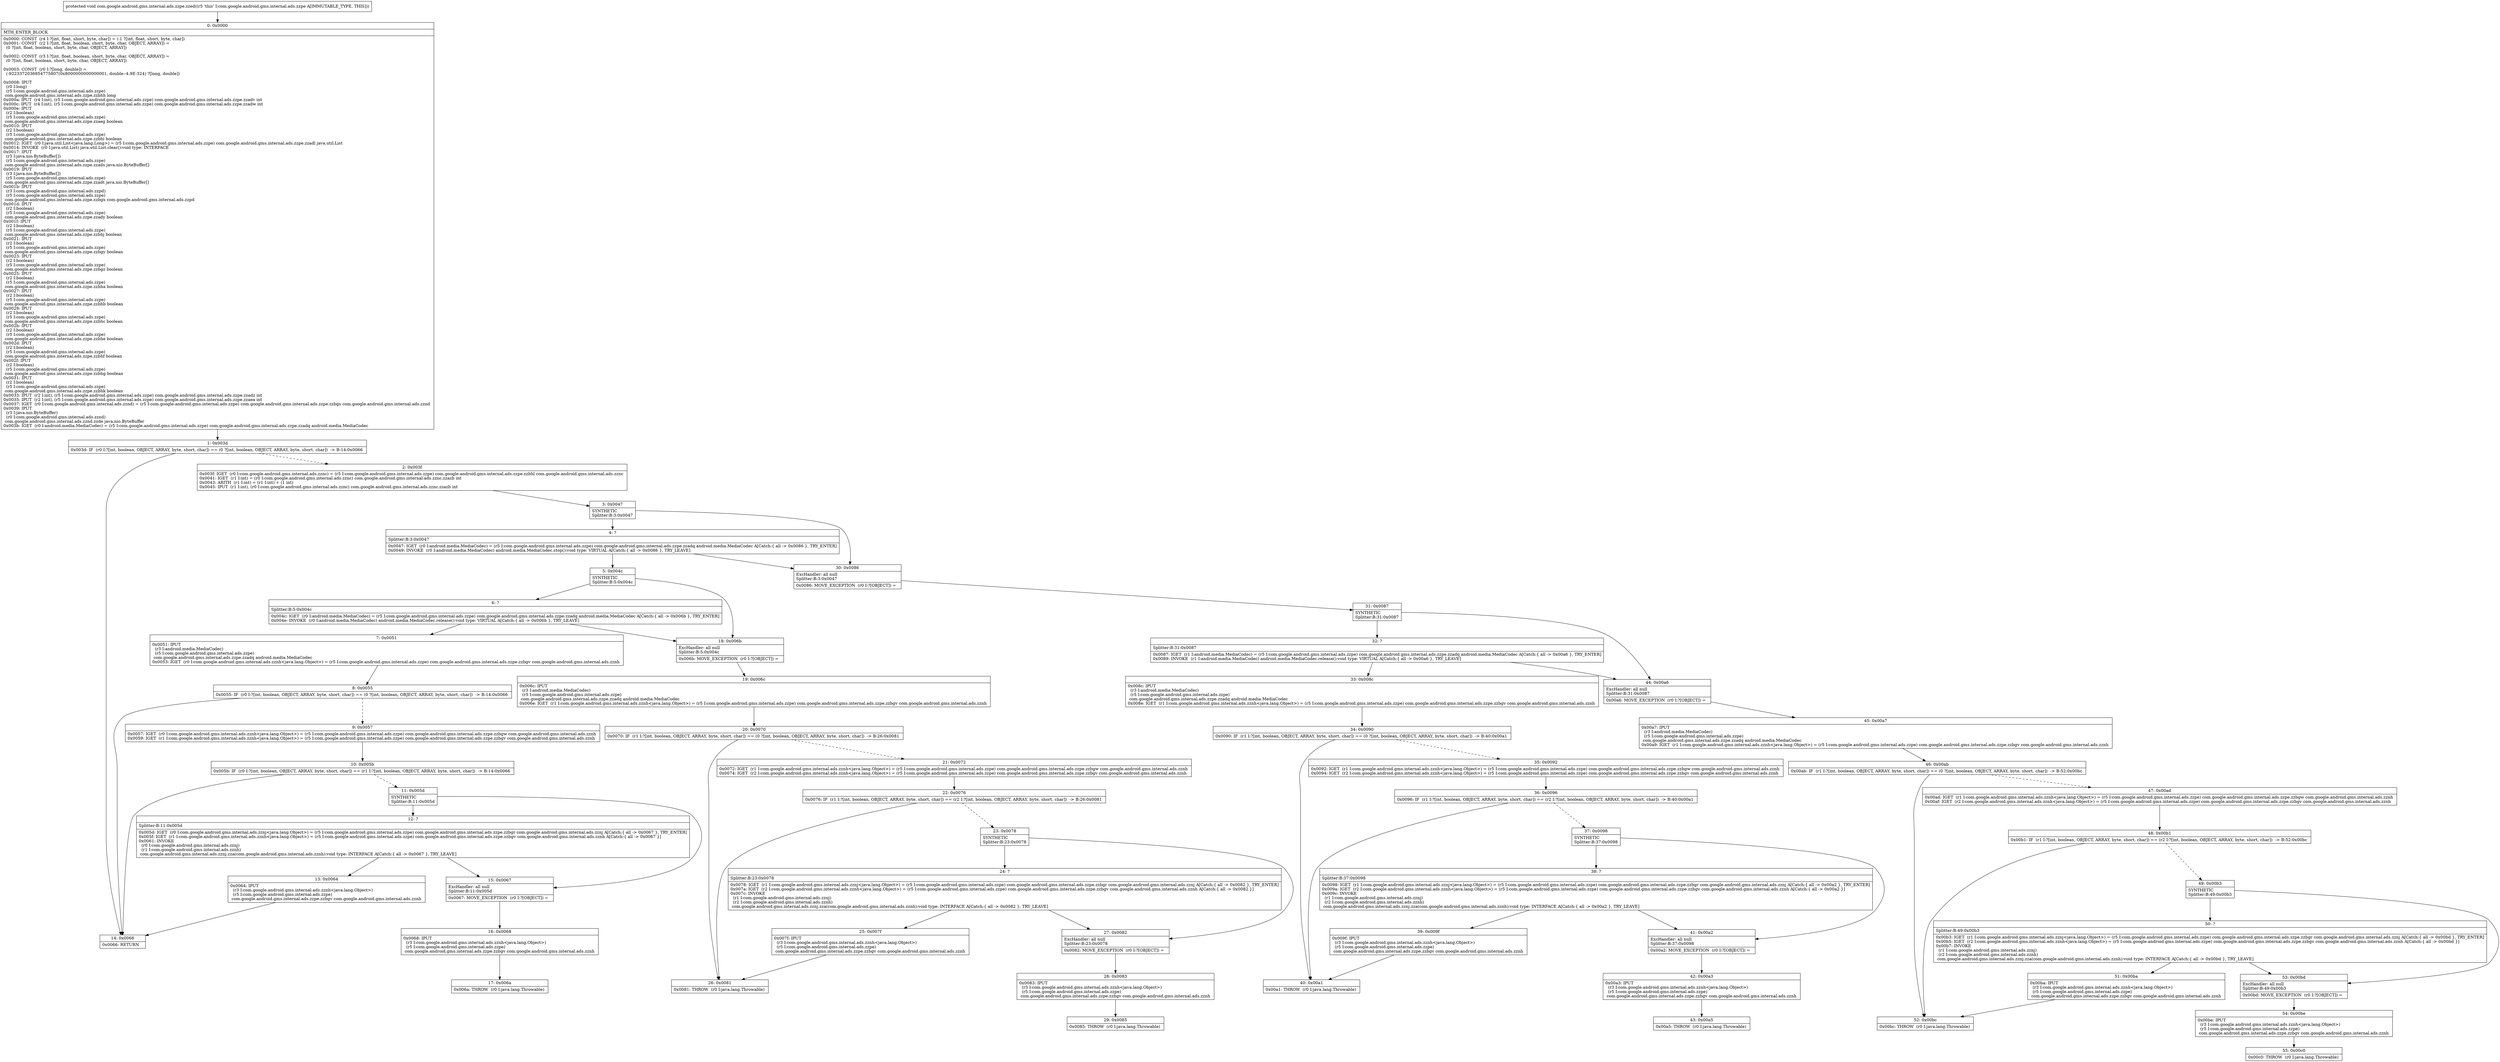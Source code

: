digraph "CFG forcom.google.android.gms.internal.ads.zzpe.zzed()V" {
Node_0 [shape=record,label="{0\:\ 0x0000|MTH_ENTER_BLOCK\l|0x0000: CONST  (r4 I:?[int, float, short, byte, char]) = (\-1 ?[int, float, short, byte, char]) \l0x0001: CONST  (r2 I:?[int, float, boolean, short, byte, char, OBJECT, ARRAY]) = \l  (0 ?[int, float, boolean, short, byte, char, OBJECT, ARRAY])\l \l0x0002: CONST  (r3 I:?[int, float, boolean, short, byte, char, OBJECT, ARRAY]) = \l  (0 ?[int, float, boolean, short, byte, char, OBJECT, ARRAY])\l \l0x0003: CONST  (r0 I:?[long, double]) = \l  (\-9223372036854775807(0x8000000000000001, double:\-4.9E\-324) ?[long, double])\l \l0x0008: IPUT  \l  (r0 I:long)\l  (r5 I:com.google.android.gms.internal.ads.zzpe)\l com.google.android.gms.internal.ads.zzpe.zzbhh long \l0x000a: IPUT  (r4 I:int), (r5 I:com.google.android.gms.internal.ads.zzpe) com.google.android.gms.internal.ads.zzpe.zzadv int \l0x000c: IPUT  (r4 I:int), (r5 I:com.google.android.gms.internal.ads.zzpe) com.google.android.gms.internal.ads.zzpe.zzadw int \l0x000e: IPUT  \l  (r2 I:boolean)\l  (r5 I:com.google.android.gms.internal.ads.zzpe)\l com.google.android.gms.internal.ads.zzpe.zzaeg boolean \l0x0010: IPUT  \l  (r2 I:boolean)\l  (r5 I:com.google.android.gms.internal.ads.zzpe)\l com.google.android.gms.internal.ads.zzpe.zzbhi boolean \l0x0012: IGET  (r0 I:java.util.List\<java.lang.Long\>) = (r5 I:com.google.android.gms.internal.ads.zzpe) com.google.android.gms.internal.ads.zzpe.zzadl java.util.List \l0x0014: INVOKE  (r0 I:java.util.List) java.util.List.clear():void type: INTERFACE \l0x0017: IPUT  \l  (r3 I:java.nio.ByteBuffer[])\l  (r5 I:com.google.android.gms.internal.ads.zzpe)\l com.google.android.gms.internal.ads.zzpe.zzads java.nio.ByteBuffer[] \l0x0019: IPUT  \l  (r3 I:java.nio.ByteBuffer[])\l  (r5 I:com.google.android.gms.internal.ads.zzpe)\l com.google.android.gms.internal.ads.zzpe.zzadt java.nio.ByteBuffer[] \l0x001b: IPUT  \l  (r3 I:com.google.android.gms.internal.ads.zzpd)\l  (r5 I:com.google.android.gms.internal.ads.zzpe)\l com.google.android.gms.internal.ads.zzpe.zzbgx com.google.android.gms.internal.ads.zzpd \l0x001d: IPUT  \l  (r2 I:boolean)\l  (r5 I:com.google.android.gms.internal.ads.zzpe)\l com.google.android.gms.internal.ads.zzpe.zzady boolean \l0x001f: IPUT  \l  (r2 I:boolean)\l  (r5 I:com.google.android.gms.internal.ads.zzpe)\l com.google.android.gms.internal.ads.zzpe.zzbhj boolean \l0x0021: IPUT  \l  (r2 I:boolean)\l  (r5 I:com.google.android.gms.internal.ads.zzpe)\l com.google.android.gms.internal.ads.zzpe.zzbgy boolean \l0x0023: IPUT  \l  (r2 I:boolean)\l  (r5 I:com.google.android.gms.internal.ads.zzpe)\l com.google.android.gms.internal.ads.zzpe.zzbgz boolean \l0x0025: IPUT  \l  (r2 I:boolean)\l  (r5 I:com.google.android.gms.internal.ads.zzpe)\l com.google.android.gms.internal.ads.zzpe.zzbha boolean \l0x0027: IPUT  \l  (r2 I:boolean)\l  (r5 I:com.google.android.gms.internal.ads.zzpe)\l com.google.android.gms.internal.ads.zzpe.zzbhb boolean \l0x0029: IPUT  \l  (r2 I:boolean)\l  (r5 I:com.google.android.gms.internal.ads.zzpe)\l com.google.android.gms.internal.ads.zzpe.zzbhc boolean \l0x002b: IPUT  \l  (r2 I:boolean)\l  (r5 I:com.google.android.gms.internal.ads.zzpe)\l com.google.android.gms.internal.ads.zzpe.zzbhe boolean \l0x002d: IPUT  \l  (r2 I:boolean)\l  (r5 I:com.google.android.gms.internal.ads.zzpe)\l com.google.android.gms.internal.ads.zzpe.zzbhf boolean \l0x002f: IPUT  \l  (r2 I:boolean)\l  (r5 I:com.google.android.gms.internal.ads.zzpe)\l com.google.android.gms.internal.ads.zzpe.zzbhg boolean \l0x0031: IPUT  \l  (r2 I:boolean)\l  (r5 I:com.google.android.gms.internal.ads.zzpe)\l com.google.android.gms.internal.ads.zzpe.zzbhk boolean \l0x0033: IPUT  (r2 I:int), (r5 I:com.google.android.gms.internal.ads.zzpe) com.google.android.gms.internal.ads.zzpe.zzadz int \l0x0035: IPUT  (r2 I:int), (r5 I:com.google.android.gms.internal.ads.zzpe) com.google.android.gms.internal.ads.zzpe.zzaea int \l0x0037: IGET  (r0 I:com.google.android.gms.internal.ads.zznd) = (r5 I:com.google.android.gms.internal.ads.zzpe) com.google.android.gms.internal.ads.zzpe.zzbgs com.google.android.gms.internal.ads.zznd \l0x0039: IPUT  \l  (r3 I:java.nio.ByteBuffer)\l  (r0 I:com.google.android.gms.internal.ads.zznd)\l com.google.android.gms.internal.ads.zznd.zzde java.nio.ByteBuffer \l0x003b: IGET  (r0 I:android.media.MediaCodec) = (r5 I:com.google.android.gms.internal.ads.zzpe) com.google.android.gms.internal.ads.zzpe.zzadq android.media.MediaCodec \l}"];
Node_1 [shape=record,label="{1\:\ 0x003d|0x003d: IF  (r0 I:?[int, boolean, OBJECT, ARRAY, byte, short, char]) == (0 ?[int, boolean, OBJECT, ARRAY, byte, short, char])  \-\> B:14:0x0066 \l}"];
Node_2 [shape=record,label="{2\:\ 0x003f|0x003f: IGET  (r0 I:com.google.android.gms.internal.ads.zznc) = (r5 I:com.google.android.gms.internal.ads.zzpe) com.google.android.gms.internal.ads.zzpe.zzbhl com.google.android.gms.internal.ads.zznc \l0x0041: IGET  (r1 I:int) = (r0 I:com.google.android.gms.internal.ads.zznc) com.google.android.gms.internal.ads.zznc.zzazb int \l0x0043: ARITH  (r1 I:int) = (r1 I:int) + (1 int) \l0x0045: IPUT  (r1 I:int), (r0 I:com.google.android.gms.internal.ads.zznc) com.google.android.gms.internal.ads.zznc.zzazb int \l}"];
Node_3 [shape=record,label="{3\:\ 0x0047|SYNTHETIC\lSplitter:B:3:0x0047\l}"];
Node_4 [shape=record,label="{4\:\ ?|Splitter:B:3:0x0047\l|0x0047: IGET  (r0 I:android.media.MediaCodec) = (r5 I:com.google.android.gms.internal.ads.zzpe) com.google.android.gms.internal.ads.zzpe.zzadq android.media.MediaCodec A[Catch:\{ all \-\> 0x0086 \}, TRY_ENTER]\l0x0049: INVOKE  (r0 I:android.media.MediaCodec) android.media.MediaCodec.stop():void type: VIRTUAL A[Catch:\{ all \-\> 0x0086 \}, TRY_LEAVE]\l}"];
Node_5 [shape=record,label="{5\:\ 0x004c|SYNTHETIC\lSplitter:B:5:0x004c\l}"];
Node_6 [shape=record,label="{6\:\ ?|Splitter:B:5:0x004c\l|0x004c: IGET  (r0 I:android.media.MediaCodec) = (r5 I:com.google.android.gms.internal.ads.zzpe) com.google.android.gms.internal.ads.zzpe.zzadq android.media.MediaCodec A[Catch:\{ all \-\> 0x006b \}, TRY_ENTER]\l0x004e: INVOKE  (r0 I:android.media.MediaCodec) android.media.MediaCodec.release():void type: VIRTUAL A[Catch:\{ all \-\> 0x006b \}, TRY_LEAVE]\l}"];
Node_7 [shape=record,label="{7\:\ 0x0051|0x0051: IPUT  \l  (r3 I:android.media.MediaCodec)\l  (r5 I:com.google.android.gms.internal.ads.zzpe)\l com.google.android.gms.internal.ads.zzpe.zzadq android.media.MediaCodec \l0x0053: IGET  (r0 I:com.google.android.gms.internal.ads.zznh\<java.lang.Object\>) = (r5 I:com.google.android.gms.internal.ads.zzpe) com.google.android.gms.internal.ads.zzpe.zzbgv com.google.android.gms.internal.ads.zznh \l}"];
Node_8 [shape=record,label="{8\:\ 0x0055|0x0055: IF  (r0 I:?[int, boolean, OBJECT, ARRAY, byte, short, char]) == (0 ?[int, boolean, OBJECT, ARRAY, byte, short, char])  \-\> B:14:0x0066 \l}"];
Node_9 [shape=record,label="{9\:\ 0x0057|0x0057: IGET  (r0 I:com.google.android.gms.internal.ads.zznh\<java.lang.Object\>) = (r5 I:com.google.android.gms.internal.ads.zzpe) com.google.android.gms.internal.ads.zzpe.zzbgw com.google.android.gms.internal.ads.zznh \l0x0059: IGET  (r1 I:com.google.android.gms.internal.ads.zznh\<java.lang.Object\>) = (r5 I:com.google.android.gms.internal.ads.zzpe) com.google.android.gms.internal.ads.zzpe.zzbgv com.google.android.gms.internal.ads.zznh \l}"];
Node_10 [shape=record,label="{10\:\ 0x005b|0x005b: IF  (r0 I:?[int, boolean, OBJECT, ARRAY, byte, short, char]) == (r1 I:?[int, boolean, OBJECT, ARRAY, byte, short, char])  \-\> B:14:0x0066 \l}"];
Node_11 [shape=record,label="{11\:\ 0x005d|SYNTHETIC\lSplitter:B:11:0x005d\l}"];
Node_12 [shape=record,label="{12\:\ ?|Splitter:B:11:0x005d\l|0x005d: IGET  (r0 I:com.google.android.gms.internal.ads.zznj\<java.lang.Object\>) = (r5 I:com.google.android.gms.internal.ads.zzpe) com.google.android.gms.internal.ads.zzpe.zzbgr com.google.android.gms.internal.ads.zznj A[Catch:\{ all \-\> 0x0067 \}, TRY_ENTER]\l0x005f: IGET  (r1 I:com.google.android.gms.internal.ads.zznh\<java.lang.Object\>) = (r5 I:com.google.android.gms.internal.ads.zzpe) com.google.android.gms.internal.ads.zzpe.zzbgv com.google.android.gms.internal.ads.zznh A[Catch:\{ all \-\> 0x0067 \}]\l0x0061: INVOKE  \l  (r0 I:com.google.android.gms.internal.ads.zznj)\l  (r1 I:com.google.android.gms.internal.ads.zznh)\l com.google.android.gms.internal.ads.zznj.zza(com.google.android.gms.internal.ads.zznh):void type: INTERFACE A[Catch:\{ all \-\> 0x0067 \}, TRY_LEAVE]\l}"];
Node_13 [shape=record,label="{13\:\ 0x0064|0x0064: IPUT  \l  (r3 I:com.google.android.gms.internal.ads.zznh\<java.lang.Object\>)\l  (r5 I:com.google.android.gms.internal.ads.zzpe)\l com.google.android.gms.internal.ads.zzpe.zzbgv com.google.android.gms.internal.ads.zznh \l}"];
Node_14 [shape=record,label="{14\:\ 0x0066|0x0066: RETURN   \l}"];
Node_15 [shape=record,label="{15\:\ 0x0067|ExcHandler: all null\lSplitter:B:11:0x005d\l|0x0067: MOVE_EXCEPTION  (r0 I:?[OBJECT]) =  \l}"];
Node_16 [shape=record,label="{16\:\ 0x0068|0x0068: IPUT  \l  (r3 I:com.google.android.gms.internal.ads.zznh\<java.lang.Object\>)\l  (r5 I:com.google.android.gms.internal.ads.zzpe)\l com.google.android.gms.internal.ads.zzpe.zzbgv com.google.android.gms.internal.ads.zznh \l}"];
Node_17 [shape=record,label="{17\:\ 0x006a|0x006a: THROW  (r0 I:java.lang.Throwable) \l}"];
Node_18 [shape=record,label="{18\:\ 0x006b|ExcHandler: all null\lSplitter:B:5:0x004c\l|0x006b: MOVE_EXCEPTION  (r0 I:?[OBJECT]) =  \l}"];
Node_19 [shape=record,label="{19\:\ 0x006c|0x006c: IPUT  \l  (r3 I:android.media.MediaCodec)\l  (r5 I:com.google.android.gms.internal.ads.zzpe)\l com.google.android.gms.internal.ads.zzpe.zzadq android.media.MediaCodec \l0x006e: IGET  (r1 I:com.google.android.gms.internal.ads.zznh\<java.lang.Object\>) = (r5 I:com.google.android.gms.internal.ads.zzpe) com.google.android.gms.internal.ads.zzpe.zzbgv com.google.android.gms.internal.ads.zznh \l}"];
Node_20 [shape=record,label="{20\:\ 0x0070|0x0070: IF  (r1 I:?[int, boolean, OBJECT, ARRAY, byte, short, char]) == (0 ?[int, boolean, OBJECT, ARRAY, byte, short, char])  \-\> B:26:0x0081 \l}"];
Node_21 [shape=record,label="{21\:\ 0x0072|0x0072: IGET  (r1 I:com.google.android.gms.internal.ads.zznh\<java.lang.Object\>) = (r5 I:com.google.android.gms.internal.ads.zzpe) com.google.android.gms.internal.ads.zzpe.zzbgw com.google.android.gms.internal.ads.zznh \l0x0074: IGET  (r2 I:com.google.android.gms.internal.ads.zznh\<java.lang.Object\>) = (r5 I:com.google.android.gms.internal.ads.zzpe) com.google.android.gms.internal.ads.zzpe.zzbgv com.google.android.gms.internal.ads.zznh \l}"];
Node_22 [shape=record,label="{22\:\ 0x0076|0x0076: IF  (r1 I:?[int, boolean, OBJECT, ARRAY, byte, short, char]) == (r2 I:?[int, boolean, OBJECT, ARRAY, byte, short, char])  \-\> B:26:0x0081 \l}"];
Node_23 [shape=record,label="{23\:\ 0x0078|SYNTHETIC\lSplitter:B:23:0x0078\l}"];
Node_24 [shape=record,label="{24\:\ ?|Splitter:B:23:0x0078\l|0x0078: IGET  (r1 I:com.google.android.gms.internal.ads.zznj\<java.lang.Object\>) = (r5 I:com.google.android.gms.internal.ads.zzpe) com.google.android.gms.internal.ads.zzpe.zzbgr com.google.android.gms.internal.ads.zznj A[Catch:\{ all \-\> 0x0082 \}, TRY_ENTER]\l0x007a: IGET  (r2 I:com.google.android.gms.internal.ads.zznh\<java.lang.Object\>) = (r5 I:com.google.android.gms.internal.ads.zzpe) com.google.android.gms.internal.ads.zzpe.zzbgv com.google.android.gms.internal.ads.zznh A[Catch:\{ all \-\> 0x0082 \}]\l0x007c: INVOKE  \l  (r1 I:com.google.android.gms.internal.ads.zznj)\l  (r2 I:com.google.android.gms.internal.ads.zznh)\l com.google.android.gms.internal.ads.zznj.zza(com.google.android.gms.internal.ads.zznh):void type: INTERFACE A[Catch:\{ all \-\> 0x0082 \}, TRY_LEAVE]\l}"];
Node_25 [shape=record,label="{25\:\ 0x007f|0x007f: IPUT  \l  (r3 I:com.google.android.gms.internal.ads.zznh\<java.lang.Object\>)\l  (r5 I:com.google.android.gms.internal.ads.zzpe)\l com.google.android.gms.internal.ads.zzpe.zzbgv com.google.android.gms.internal.ads.zznh \l}"];
Node_26 [shape=record,label="{26\:\ 0x0081|0x0081: THROW  (r0 I:java.lang.Throwable) \l}"];
Node_27 [shape=record,label="{27\:\ 0x0082|ExcHandler: all null\lSplitter:B:23:0x0078\l|0x0082: MOVE_EXCEPTION  (r0 I:?[OBJECT]) =  \l}"];
Node_28 [shape=record,label="{28\:\ 0x0083|0x0083: IPUT  \l  (r3 I:com.google.android.gms.internal.ads.zznh\<java.lang.Object\>)\l  (r5 I:com.google.android.gms.internal.ads.zzpe)\l com.google.android.gms.internal.ads.zzpe.zzbgv com.google.android.gms.internal.ads.zznh \l}"];
Node_29 [shape=record,label="{29\:\ 0x0085|0x0085: THROW  (r0 I:java.lang.Throwable) \l}"];
Node_30 [shape=record,label="{30\:\ 0x0086|ExcHandler: all null\lSplitter:B:3:0x0047\l|0x0086: MOVE_EXCEPTION  (r0 I:?[OBJECT]) =  \l}"];
Node_31 [shape=record,label="{31\:\ 0x0087|SYNTHETIC\lSplitter:B:31:0x0087\l}"];
Node_32 [shape=record,label="{32\:\ ?|Splitter:B:31:0x0087\l|0x0087: IGET  (r1 I:android.media.MediaCodec) = (r5 I:com.google.android.gms.internal.ads.zzpe) com.google.android.gms.internal.ads.zzpe.zzadq android.media.MediaCodec A[Catch:\{ all \-\> 0x00a6 \}, TRY_ENTER]\l0x0089: INVOKE  (r1 I:android.media.MediaCodec) android.media.MediaCodec.release():void type: VIRTUAL A[Catch:\{ all \-\> 0x00a6 \}, TRY_LEAVE]\l}"];
Node_33 [shape=record,label="{33\:\ 0x008c|0x008c: IPUT  \l  (r3 I:android.media.MediaCodec)\l  (r5 I:com.google.android.gms.internal.ads.zzpe)\l com.google.android.gms.internal.ads.zzpe.zzadq android.media.MediaCodec \l0x008e: IGET  (r1 I:com.google.android.gms.internal.ads.zznh\<java.lang.Object\>) = (r5 I:com.google.android.gms.internal.ads.zzpe) com.google.android.gms.internal.ads.zzpe.zzbgv com.google.android.gms.internal.ads.zznh \l}"];
Node_34 [shape=record,label="{34\:\ 0x0090|0x0090: IF  (r1 I:?[int, boolean, OBJECT, ARRAY, byte, short, char]) == (0 ?[int, boolean, OBJECT, ARRAY, byte, short, char])  \-\> B:40:0x00a1 \l}"];
Node_35 [shape=record,label="{35\:\ 0x0092|0x0092: IGET  (r1 I:com.google.android.gms.internal.ads.zznh\<java.lang.Object\>) = (r5 I:com.google.android.gms.internal.ads.zzpe) com.google.android.gms.internal.ads.zzpe.zzbgw com.google.android.gms.internal.ads.zznh \l0x0094: IGET  (r2 I:com.google.android.gms.internal.ads.zznh\<java.lang.Object\>) = (r5 I:com.google.android.gms.internal.ads.zzpe) com.google.android.gms.internal.ads.zzpe.zzbgv com.google.android.gms.internal.ads.zznh \l}"];
Node_36 [shape=record,label="{36\:\ 0x0096|0x0096: IF  (r1 I:?[int, boolean, OBJECT, ARRAY, byte, short, char]) == (r2 I:?[int, boolean, OBJECT, ARRAY, byte, short, char])  \-\> B:40:0x00a1 \l}"];
Node_37 [shape=record,label="{37\:\ 0x0098|SYNTHETIC\lSplitter:B:37:0x0098\l}"];
Node_38 [shape=record,label="{38\:\ ?|Splitter:B:37:0x0098\l|0x0098: IGET  (r1 I:com.google.android.gms.internal.ads.zznj\<java.lang.Object\>) = (r5 I:com.google.android.gms.internal.ads.zzpe) com.google.android.gms.internal.ads.zzpe.zzbgr com.google.android.gms.internal.ads.zznj A[Catch:\{ all \-\> 0x00a2 \}, TRY_ENTER]\l0x009a: IGET  (r2 I:com.google.android.gms.internal.ads.zznh\<java.lang.Object\>) = (r5 I:com.google.android.gms.internal.ads.zzpe) com.google.android.gms.internal.ads.zzpe.zzbgv com.google.android.gms.internal.ads.zznh A[Catch:\{ all \-\> 0x00a2 \}]\l0x009c: INVOKE  \l  (r1 I:com.google.android.gms.internal.ads.zznj)\l  (r2 I:com.google.android.gms.internal.ads.zznh)\l com.google.android.gms.internal.ads.zznj.zza(com.google.android.gms.internal.ads.zznh):void type: INTERFACE A[Catch:\{ all \-\> 0x00a2 \}, TRY_LEAVE]\l}"];
Node_39 [shape=record,label="{39\:\ 0x009f|0x009f: IPUT  \l  (r3 I:com.google.android.gms.internal.ads.zznh\<java.lang.Object\>)\l  (r5 I:com.google.android.gms.internal.ads.zzpe)\l com.google.android.gms.internal.ads.zzpe.zzbgv com.google.android.gms.internal.ads.zznh \l}"];
Node_40 [shape=record,label="{40\:\ 0x00a1|0x00a1: THROW  (r0 I:java.lang.Throwable) \l}"];
Node_41 [shape=record,label="{41\:\ 0x00a2|ExcHandler: all null\lSplitter:B:37:0x0098\l|0x00a2: MOVE_EXCEPTION  (r0 I:?[OBJECT]) =  \l}"];
Node_42 [shape=record,label="{42\:\ 0x00a3|0x00a3: IPUT  \l  (r3 I:com.google.android.gms.internal.ads.zznh\<java.lang.Object\>)\l  (r5 I:com.google.android.gms.internal.ads.zzpe)\l com.google.android.gms.internal.ads.zzpe.zzbgv com.google.android.gms.internal.ads.zznh \l}"];
Node_43 [shape=record,label="{43\:\ 0x00a5|0x00a5: THROW  (r0 I:java.lang.Throwable) \l}"];
Node_44 [shape=record,label="{44\:\ 0x00a6|ExcHandler: all null\lSplitter:B:31:0x0087\l|0x00a6: MOVE_EXCEPTION  (r0 I:?[OBJECT]) =  \l}"];
Node_45 [shape=record,label="{45\:\ 0x00a7|0x00a7: IPUT  \l  (r3 I:android.media.MediaCodec)\l  (r5 I:com.google.android.gms.internal.ads.zzpe)\l com.google.android.gms.internal.ads.zzpe.zzadq android.media.MediaCodec \l0x00a9: IGET  (r1 I:com.google.android.gms.internal.ads.zznh\<java.lang.Object\>) = (r5 I:com.google.android.gms.internal.ads.zzpe) com.google.android.gms.internal.ads.zzpe.zzbgv com.google.android.gms.internal.ads.zznh \l}"];
Node_46 [shape=record,label="{46\:\ 0x00ab|0x00ab: IF  (r1 I:?[int, boolean, OBJECT, ARRAY, byte, short, char]) == (0 ?[int, boolean, OBJECT, ARRAY, byte, short, char])  \-\> B:52:0x00bc \l}"];
Node_47 [shape=record,label="{47\:\ 0x00ad|0x00ad: IGET  (r1 I:com.google.android.gms.internal.ads.zznh\<java.lang.Object\>) = (r5 I:com.google.android.gms.internal.ads.zzpe) com.google.android.gms.internal.ads.zzpe.zzbgw com.google.android.gms.internal.ads.zznh \l0x00af: IGET  (r2 I:com.google.android.gms.internal.ads.zznh\<java.lang.Object\>) = (r5 I:com.google.android.gms.internal.ads.zzpe) com.google.android.gms.internal.ads.zzpe.zzbgv com.google.android.gms.internal.ads.zznh \l}"];
Node_48 [shape=record,label="{48\:\ 0x00b1|0x00b1: IF  (r1 I:?[int, boolean, OBJECT, ARRAY, byte, short, char]) == (r2 I:?[int, boolean, OBJECT, ARRAY, byte, short, char])  \-\> B:52:0x00bc \l}"];
Node_49 [shape=record,label="{49\:\ 0x00b3|SYNTHETIC\lSplitter:B:49:0x00b3\l}"];
Node_50 [shape=record,label="{50\:\ ?|Splitter:B:49:0x00b3\l|0x00b3: IGET  (r1 I:com.google.android.gms.internal.ads.zznj\<java.lang.Object\>) = (r5 I:com.google.android.gms.internal.ads.zzpe) com.google.android.gms.internal.ads.zzpe.zzbgr com.google.android.gms.internal.ads.zznj A[Catch:\{ all \-\> 0x00bd \}, TRY_ENTER]\l0x00b5: IGET  (r2 I:com.google.android.gms.internal.ads.zznh\<java.lang.Object\>) = (r5 I:com.google.android.gms.internal.ads.zzpe) com.google.android.gms.internal.ads.zzpe.zzbgv com.google.android.gms.internal.ads.zznh A[Catch:\{ all \-\> 0x00bd \}]\l0x00b7: INVOKE  \l  (r1 I:com.google.android.gms.internal.ads.zznj)\l  (r2 I:com.google.android.gms.internal.ads.zznh)\l com.google.android.gms.internal.ads.zznj.zza(com.google.android.gms.internal.ads.zznh):void type: INTERFACE A[Catch:\{ all \-\> 0x00bd \}, TRY_LEAVE]\l}"];
Node_51 [shape=record,label="{51\:\ 0x00ba|0x00ba: IPUT  \l  (r3 I:com.google.android.gms.internal.ads.zznh\<java.lang.Object\>)\l  (r5 I:com.google.android.gms.internal.ads.zzpe)\l com.google.android.gms.internal.ads.zzpe.zzbgv com.google.android.gms.internal.ads.zznh \l}"];
Node_52 [shape=record,label="{52\:\ 0x00bc|0x00bc: THROW  (r0 I:java.lang.Throwable) \l}"];
Node_53 [shape=record,label="{53\:\ 0x00bd|ExcHandler: all null\lSplitter:B:49:0x00b3\l|0x00bd: MOVE_EXCEPTION  (r0 I:?[OBJECT]) =  \l}"];
Node_54 [shape=record,label="{54\:\ 0x00be|0x00be: IPUT  \l  (r3 I:com.google.android.gms.internal.ads.zznh\<java.lang.Object\>)\l  (r5 I:com.google.android.gms.internal.ads.zzpe)\l com.google.android.gms.internal.ads.zzpe.zzbgv com.google.android.gms.internal.ads.zznh \l}"];
Node_55 [shape=record,label="{55\:\ 0x00c0|0x00c0: THROW  (r0 I:java.lang.Throwable) \l}"];
MethodNode[shape=record,label="{protected void com.google.android.gms.internal.ads.zzpe.zzed((r5 'this' I:com.google.android.gms.internal.ads.zzpe A[IMMUTABLE_TYPE, THIS])) }"];
MethodNode -> Node_0;
Node_0 -> Node_1;
Node_1 -> Node_2[style=dashed];
Node_1 -> Node_14;
Node_2 -> Node_3;
Node_3 -> Node_4;
Node_3 -> Node_30;
Node_4 -> Node_5;
Node_4 -> Node_30;
Node_5 -> Node_6;
Node_5 -> Node_18;
Node_6 -> Node_7;
Node_6 -> Node_18;
Node_7 -> Node_8;
Node_8 -> Node_9[style=dashed];
Node_8 -> Node_14;
Node_9 -> Node_10;
Node_10 -> Node_11[style=dashed];
Node_10 -> Node_14;
Node_11 -> Node_12;
Node_11 -> Node_15;
Node_12 -> Node_13;
Node_12 -> Node_15;
Node_13 -> Node_14;
Node_15 -> Node_16;
Node_16 -> Node_17;
Node_18 -> Node_19;
Node_19 -> Node_20;
Node_20 -> Node_21[style=dashed];
Node_20 -> Node_26;
Node_21 -> Node_22;
Node_22 -> Node_23[style=dashed];
Node_22 -> Node_26;
Node_23 -> Node_24;
Node_23 -> Node_27;
Node_24 -> Node_25;
Node_24 -> Node_27;
Node_25 -> Node_26;
Node_27 -> Node_28;
Node_28 -> Node_29;
Node_30 -> Node_31;
Node_31 -> Node_32;
Node_31 -> Node_44;
Node_32 -> Node_33;
Node_32 -> Node_44;
Node_33 -> Node_34;
Node_34 -> Node_35[style=dashed];
Node_34 -> Node_40;
Node_35 -> Node_36;
Node_36 -> Node_37[style=dashed];
Node_36 -> Node_40;
Node_37 -> Node_38;
Node_37 -> Node_41;
Node_38 -> Node_39;
Node_38 -> Node_41;
Node_39 -> Node_40;
Node_41 -> Node_42;
Node_42 -> Node_43;
Node_44 -> Node_45;
Node_45 -> Node_46;
Node_46 -> Node_47[style=dashed];
Node_46 -> Node_52;
Node_47 -> Node_48;
Node_48 -> Node_49[style=dashed];
Node_48 -> Node_52;
Node_49 -> Node_50;
Node_49 -> Node_53;
Node_50 -> Node_51;
Node_50 -> Node_53;
Node_51 -> Node_52;
Node_53 -> Node_54;
Node_54 -> Node_55;
}

